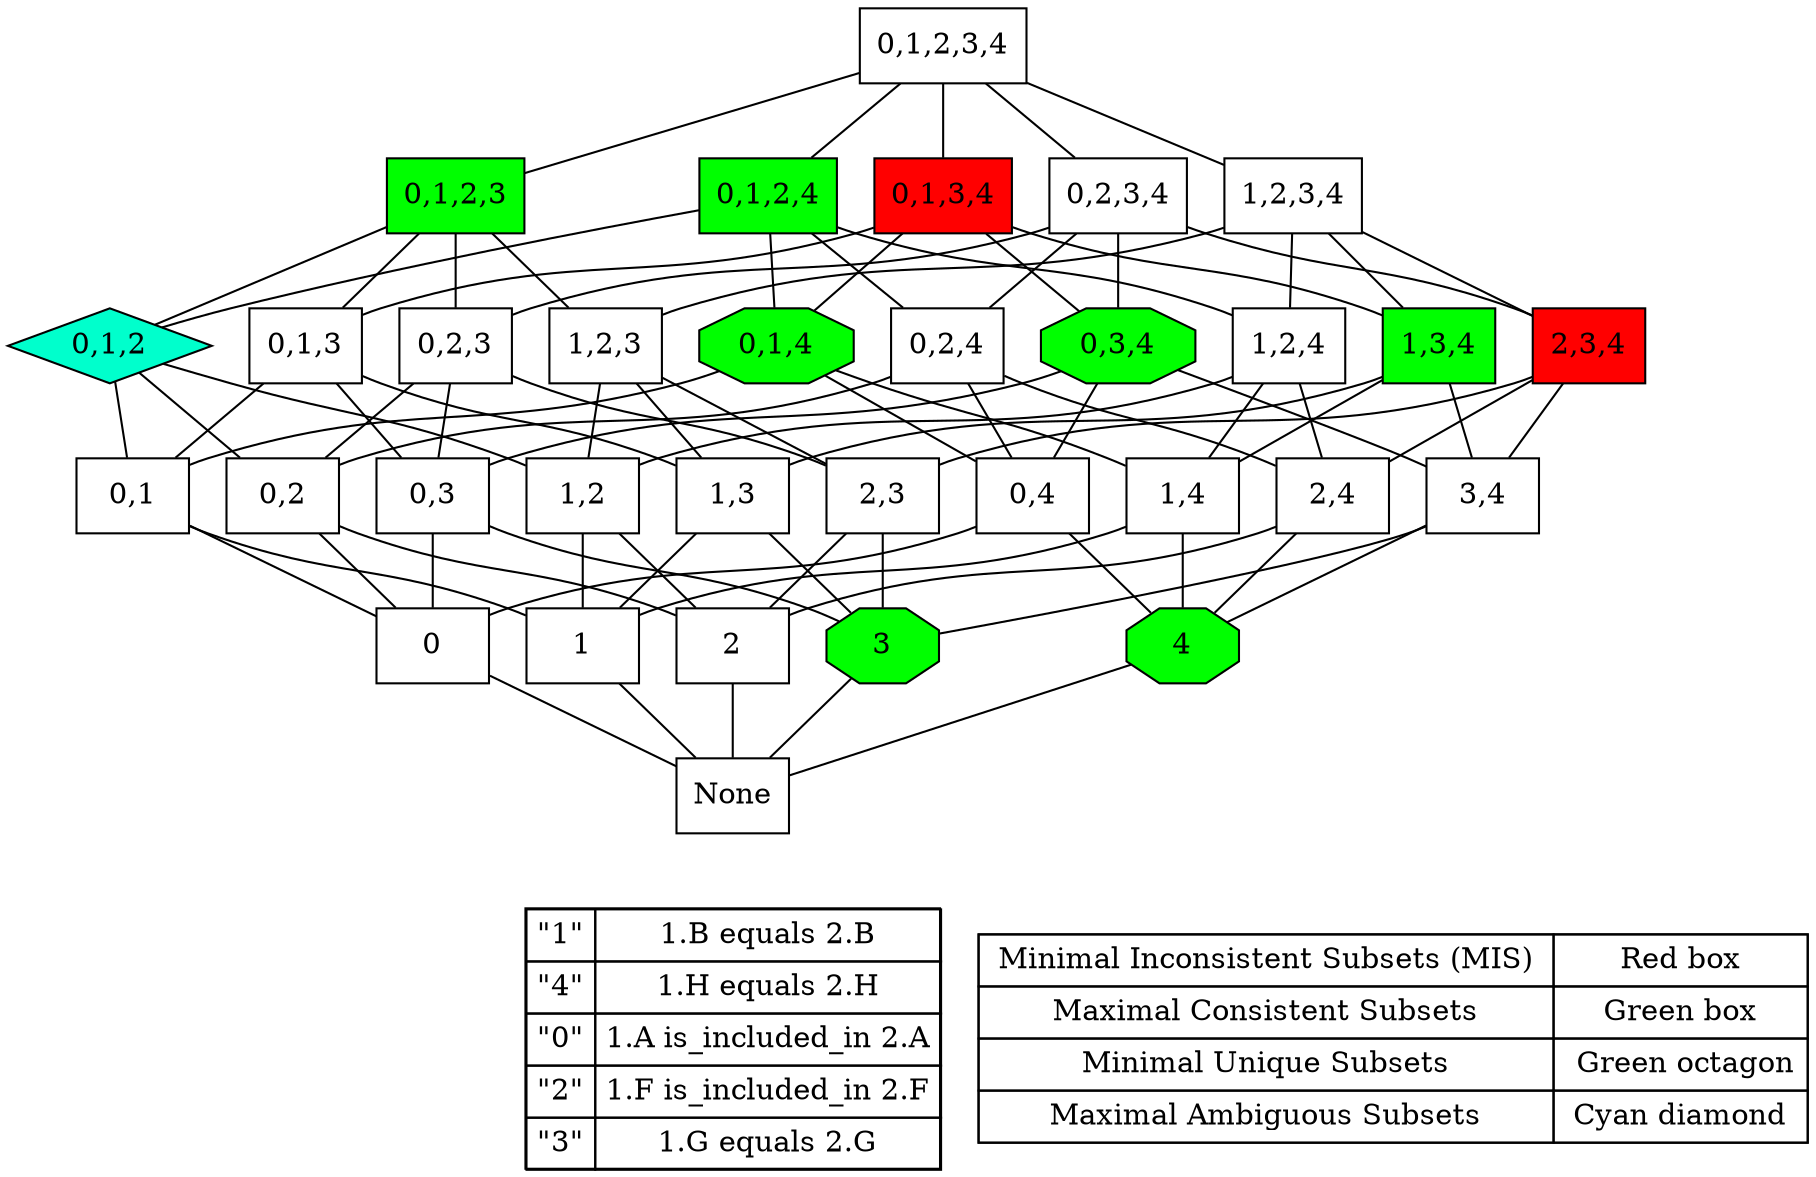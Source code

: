 digraph {

rankdir = BT

None [shape=box style="filled" fillcolor="#FFFFFF"];
"0" [shape=box style="filled" fillcolor="#FFFFFF"];
"1" [shape=box style="filled" fillcolor="#FFFFFF"];
"0,1" [shape=box style="filled" fillcolor="#FFFFFF"];
"2" [shape=box style="filled" fillcolor="#FFFFFF"];
"0,2" [shape=box style="filled" fillcolor="#FFFFFF"];
"1,2" [shape=box style="filled" fillcolor="#FFFFFF"];
"0,1,2" [shape=diamond style="filled" fillcolor="#00FFCC"];
"3" [shape=octagon style="filled" fillcolor="#00FF00"];
"0,3" [shape=box style="filled" fillcolor="#FFFFFF"];
"1,3" [shape=box style="filled" fillcolor="#FFFFFF"];
"0,1,3" [shape=box style="filled" fillcolor="#FFFFFF"];
"2,3" [shape=box style="filled" fillcolor="#FFFFFF"];
"0,2,3" [shape=box style="filled" fillcolor="#FFFFFF"];
"1,2,3" [shape=box style="filled" fillcolor="#FFFFFF"];
"0,1,2,3" [shape=box style="filled" fillcolor="#00FF00"];
"4" [shape=octagon style="filled" fillcolor="#00FF00"];
"0,4" [shape=box style="filled" fillcolor="#FFFFFF"];
"1,4" [shape=box style="filled" fillcolor="#FFFFFF"];
"0,1,4" [shape=octagon style="filled" fillcolor="#00FF00"];
"2,4" [shape=box style="filled" fillcolor="#FFFFFF"];
"0,2,4" [shape=box style="filled" fillcolor="#FFFFFF"];
"1,2,4" [shape=box style="filled" fillcolor="#FFFFFF"];
"0,1,2,4" [shape=box style="filled" fillcolor="#00FF00"];
"3,4" [shape=box style="filled" fillcolor="#FFFFFF"];
"0,3,4" [shape=octagon style="filled" fillcolor="#00FF00"];
"1,3,4" [shape=box style="filled" fillcolor="#00FF00"];
"0,1,3,4" [shape=box style="filled" fillcolor="#FF0000"];
"2,3,4" [shape=box style="filled" fillcolor="#FF0000"];
"0,2,3,4" [shape=box style="filled" fillcolor="#FFFFFF"];
"1,2,3,4" [shape=box style="filled" fillcolor="#FFFFFF"];
"0,1,2,3,4" [shape=box style="filled" fillcolor="#FFFFFF"];
None -> "0" [arrowhead=none]
None -> "1" [arrowhead=none]
None -> "2" [arrowhead=none]
None -> "3" [arrowhead=none]
None -> "4" [arrowhead=none]
"0" -> "0,1" [arrowhead=none]
"0" -> "0,2" [arrowhead=none]
"0" -> "0,3" [arrowhead=none]
"0" -> "0,4" [arrowhead=none]
"1" -> "0,1" [arrowhead=none]
"1" -> "1,2" [arrowhead=none]
"1" -> "1,3" [arrowhead=none]
"1" -> "1,4" [arrowhead=none]
"0,1" -> "0,1,2" [arrowhead=none]
"0,1" -> "0,1,3" [arrowhead=none]
"0,1" -> "0,1,4" [arrowhead=none]
"2" -> "0,2" [arrowhead=none]
"2" -> "1,2" [arrowhead=none]
"2" -> "2,3" [arrowhead=none]
"2" -> "2,4" [arrowhead=none]
"0,2" -> "0,1,2" [arrowhead=none]
"0,2" -> "0,2,3" [arrowhead=none]
"0,2" -> "0,2,4" [arrowhead=none]
"1,2" -> "0,1,2" [arrowhead=none]
"1,2" -> "1,2,3" [arrowhead=none]
"1,2" -> "1,2,4" [arrowhead=none]
"0,1,2" -> "0,1,2,3" [arrowhead=none]
"0,1,2" -> "0,1,2,4" [arrowhead=none]
"3" -> "0,3" [arrowhead=none]
"3" -> "1,3" [arrowhead=none]
"3" -> "2,3" [arrowhead=none]
"3" -> "3,4" [arrowhead=none]
"0,3" -> "0,1,3" [arrowhead=none]
"0,3" -> "0,2,3" [arrowhead=none]
"0,3" -> "0,3,4" [arrowhead=none]
"1,3" -> "0,1,3" [arrowhead=none]
"1,3" -> "1,2,3" [arrowhead=none]
"1,3" -> "1,3,4" [arrowhead=none]
"0,1,3" -> "0,1,2,3" [arrowhead=none]
"0,1,3" -> "0,1,3,4" [arrowhead=none]
"2,3" -> "0,2,3" [arrowhead=none]
"2,3" -> "1,2,3" [arrowhead=none]
"2,3" -> "2,3,4" [arrowhead=none]
"0,2,3" -> "0,1,2,3" [arrowhead=none]
"0,2,3" -> "0,2,3,4" [arrowhead=none]
"1,2,3" -> "0,1,2,3" [arrowhead=none]
"1,2,3" -> "1,2,3,4" [arrowhead=none]
"0,1,2,3" -> "0,1,2,3,4" [arrowhead=none]
"4" -> "0,4" [arrowhead=none]
"4" -> "1,4" [arrowhead=none]
"4" -> "2,4" [arrowhead=none]
"4" -> "3,4" [arrowhead=none]
"0,4" -> "0,1,4" [arrowhead=none]
"0,4" -> "0,2,4" [arrowhead=none]
"0,4" -> "0,3,4" [arrowhead=none]
"1,4" -> "0,1,4" [arrowhead=none]
"1,4" -> "1,2,4" [arrowhead=none]
"1,4" -> "1,3,4" [arrowhead=none]
"0,1,4" -> "0,1,2,4" [arrowhead=none]
"0,1,4" -> "0,1,3,4" [arrowhead=none]
"2,4" -> "0,2,4" [arrowhead=none]
"2,4" -> "1,2,4" [arrowhead=none]
"2,4" -> "2,3,4" [arrowhead=none]
"0,2,4" -> "0,1,2,4" [arrowhead=none]
"0,2,4" -> "0,2,3,4" [arrowhead=none]
"1,2,4" -> "0,1,2,4" [arrowhead=none]
"1,2,4" -> "1,2,3,4" [arrowhead=none]
"0,1,2,4" -> "0,1,2,3,4" [arrowhead=none]
"3,4" -> "0,3,4" [arrowhead=none]
"3,4" -> "1,3,4" [arrowhead=none]
"3,4" -> "2,3,4" [arrowhead=none]
"0,3,4" -> "0,1,3,4" [arrowhead=none]
"0,3,4" -> "0,2,3,4" [arrowhead=none]
"1,3,4" -> "0,1,3,4" [arrowhead=none]
"1,3,4" -> "1,2,3,4" [arrowhead=none]
"0,1,3,4" -> "0,1,2,3,4" [arrowhead=none]
"2,3,4" -> "0,2,3,4" [arrowhead=none]
"2,3,4" -> "1,2,3,4" [arrowhead=none]
"0,2,3,4" -> "0,1,2,3,4" [arrowhead=none]
"1,2,3,4" -> "0,1,2,3,4" [arrowhead=none]
node[shape=box] 
{rank=top Legend [fillcolor= white margin=0 label=< 
 <TABLE BORDER="0" CELLBORDER="1" CELLSPACING="0" CELLPADDING="4"> 
<TR> 
 <TD>"1"</TD> 
 <TD>1.B equals 2.B</TD> 
 </TR> 
<TR> 
 <TD>"4"</TD> 
 <TD>1.H equals 2.H</TD> 
 </TR> 
<TR> 
 <TD>"0"</TD> 
 <TD>1.A is_included_in 2.A</TD> 
 </TR> 
<TR> 
 <TD>"2"</TD> 
 <TD>1.F is_included_in 2.F</TD> 
 </TR> 
<TR> 
 <TD>"3"</TD> 
 <TD>1.G equals 2.G</TD> 
 </TR> 
</TABLE> 
 >] } 
Legend -> "None" [style=invis]
node[shape=box] 
{rank=top Intro [fillcolor= white margin=0 label=< 
 <TABLE BORDER="0" CELLBORDER="1" CELLSPACING="0" CELLPADDING="4"> 
<TR> 
 <TD> Minimal Inconsistent Subsets (MIS) </TD> 
 <TD> Red box </TD> 
 </TR> 
<TR> 
 <TD> Maximal Consistent Subsets </TD> 
 <TD> Green box </TD> 
 </TR> 
<TR> 
 <TD> Minimal Unique Subsets </TD> 
 <TD> Green octagon</TD> 
 </TR> 
<TR> 
 <TD> Maximal Ambiguous Subsets </TD> 
 <TD> Cyan diamond </TD> 
 </TR> 
</TABLE> 
 >] } 
}